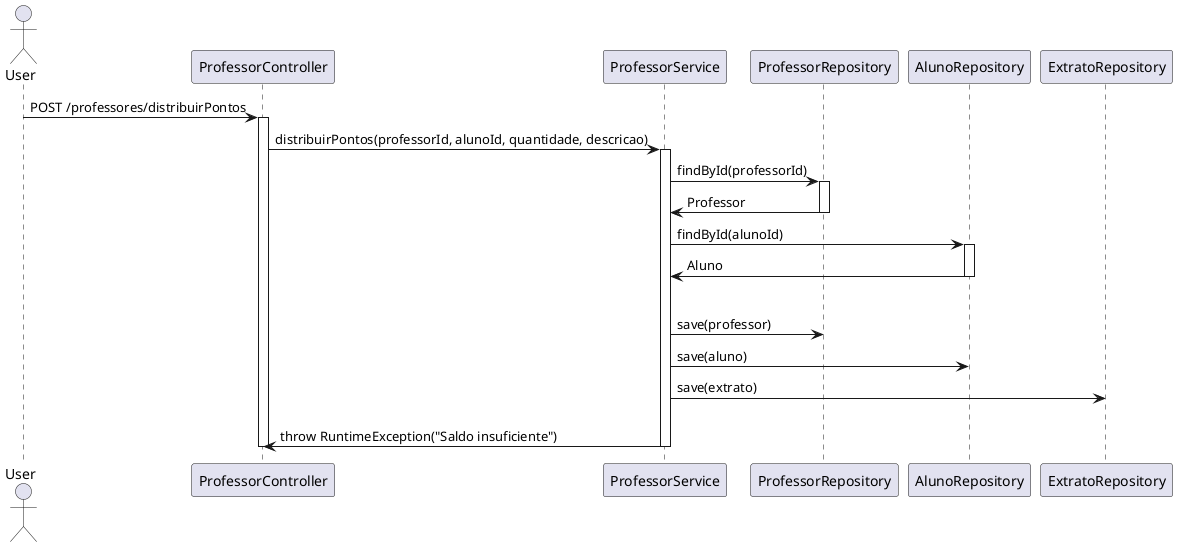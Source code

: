 @startuml
actor User
participant "ProfessorController" as PC
participant "ProfessorService" as PS
participant "ProfessorRepository" as PR
participant "AlunoRepository" as AR
participant "ExtratoRepository" as ER

User -> PC: POST /professores/distribuirPontos
activate PC
PC -> PS: distribuirPontos(professorId, alunoId, quantidade, descricao)
activate PS
PS -> PR: findById(professorId)
activate PR
PR -> PS: Professor
deactivate PR

PS -> AR: findById(alunoId)
activate AR
AR -> PS: Aluno
deactivate AR

alt Professor has enough coins
    PS -> PR: save(professor)
    PS -> AR: save(aluno)
    PS -> ER: save(extrato)
else Professor does not have enough coins
    PS -> PC: throw RuntimeException("Saldo insuficiente")
deactivate PS
deactivate PC
@enduml